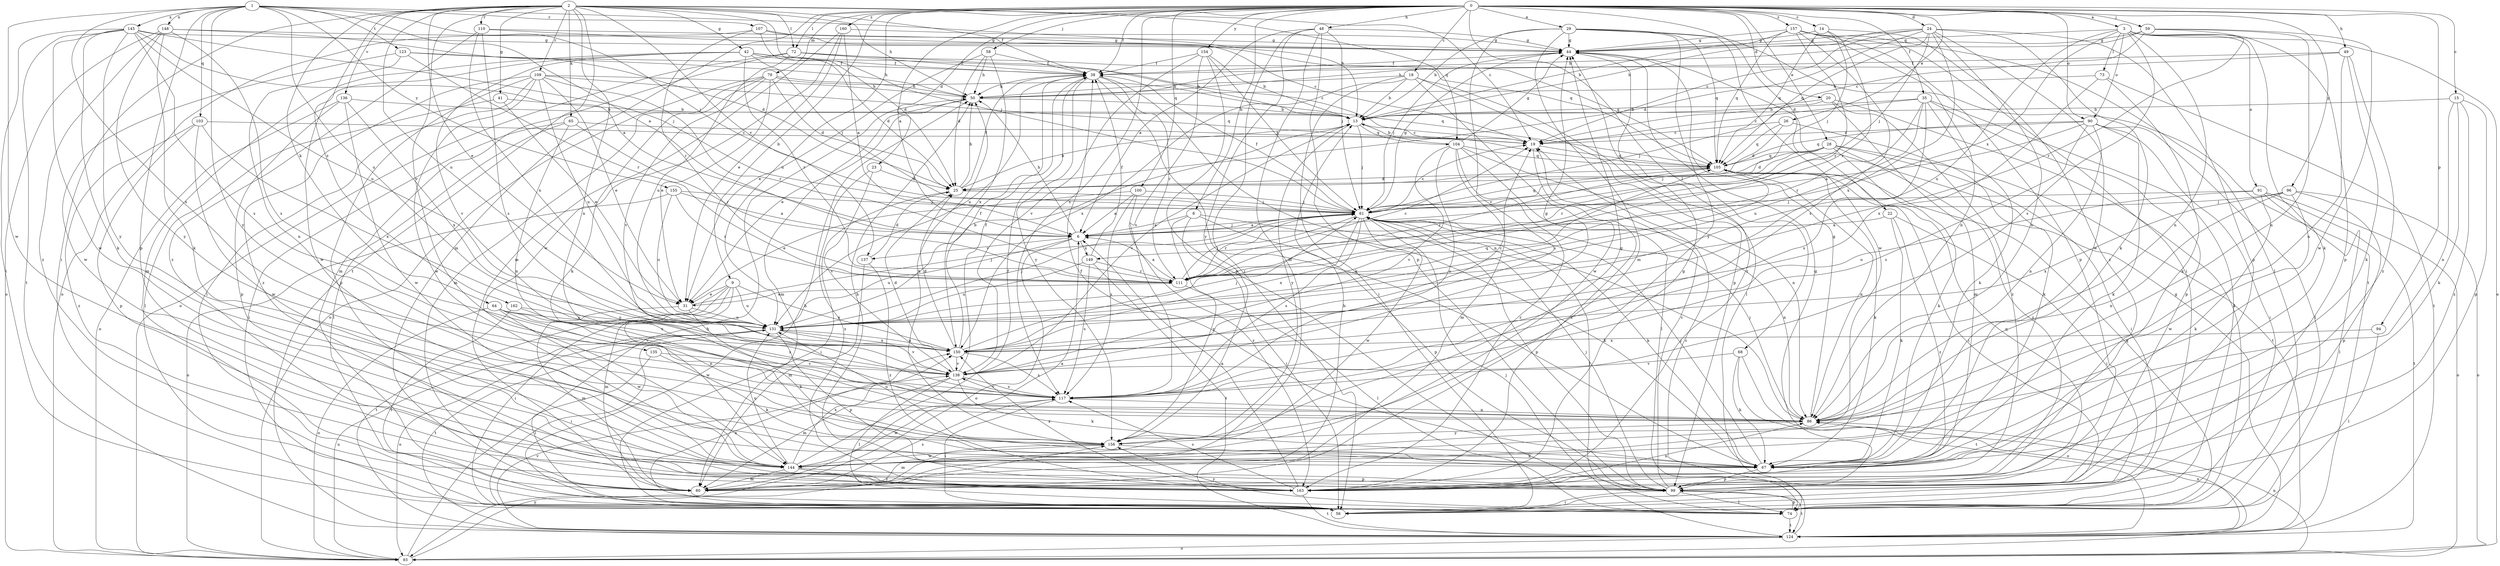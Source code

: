 strict digraph  {
0;
1;
2;
3;
6;
8;
9;
13;
14;
15;
18;
19;
20;
22;
23;
24;
25;
26;
28;
29;
31;
35;
38;
41;
42;
44;
48;
49;
50;
56;
58;
59;
61;
64;
65;
67;
68;
72;
73;
74;
79;
80;
86;
90;
91;
93;
94;
96;
99;
100;
103;
104;
105;
107;
109;
110;
111;
117;
123;
124;
131;
135;
136;
137;
138;
144;
145;
148;
149;
150;
154;
155;
156;
157;
160;
162;
163;
0 -> 3  [label=a];
0 -> 6  [label=a];
0 -> 8  [label=b];
0 -> 9  [label=b];
0 -> 14  [label=c];
0 -> 15  [label=c];
0 -> 18  [label=c];
0 -> 20  [label=d];
0 -> 22  [label=d];
0 -> 23  [label=d];
0 -> 24  [label=d];
0 -> 26  [label=e];
0 -> 28  [label=e];
0 -> 29  [label=e];
0 -> 35  [label=f];
0 -> 38  [label=f];
0 -> 48  [label=h];
0 -> 49  [label=h];
0 -> 58  [label=j];
0 -> 59  [label=j];
0 -> 68  [label=l];
0 -> 72  [label=l];
0 -> 79  [label=m];
0 -> 80  [label=m];
0 -> 90  [label=o];
0 -> 94  [label=p];
0 -> 96  [label=p];
0 -> 100  [label=q];
0 -> 117  [label=s];
0 -> 131  [label=u];
0 -> 154  [label=y];
0 -> 157  [label=z];
0 -> 160  [label=z];
1 -> 6  [label=a];
1 -> 13  [label=b];
1 -> 61  [label=j];
1 -> 99  [label=p];
1 -> 103  [label=q];
1 -> 107  [label=r];
1 -> 117  [label=s];
1 -> 123  [label=t];
1 -> 131  [label=u];
1 -> 144  [label=w];
1 -> 145  [label=x];
1 -> 148  [label=x];
1 -> 155  [label=y];
1 -> 156  [label=y];
2 -> 19  [label=c];
2 -> 31  [label=e];
2 -> 38  [label=f];
2 -> 41  [label=g];
2 -> 42  [label=g];
2 -> 50  [label=h];
2 -> 56  [label=i];
2 -> 61  [label=j];
2 -> 64  [label=k];
2 -> 65  [label=k];
2 -> 72  [label=l];
2 -> 86  [label=n];
2 -> 104  [label=q];
2 -> 109  [label=r];
2 -> 110  [label=r];
2 -> 124  [label=t];
2 -> 131  [label=u];
2 -> 135  [label=v];
2 -> 136  [label=v];
2 -> 137  [label=v];
2 -> 162  [label=z];
3 -> 44  [label=g];
3 -> 67  [label=k];
3 -> 73  [label=l];
3 -> 86  [label=n];
3 -> 90  [label=o];
3 -> 91  [label=o];
3 -> 93  [label=o];
3 -> 99  [label=p];
3 -> 117  [label=s];
3 -> 131  [label=u];
3 -> 149  [label=x];
6 -> 50  [label=h];
6 -> 61  [label=j];
6 -> 93  [label=o];
6 -> 131  [label=u];
6 -> 137  [label=v];
6 -> 149  [label=x];
8 -> 6  [label=a];
8 -> 56  [label=i];
8 -> 67  [label=k];
8 -> 99  [label=p];
8 -> 156  [label=y];
9 -> 31  [label=e];
9 -> 56  [label=i];
9 -> 80  [label=m];
9 -> 124  [label=t];
9 -> 131  [label=u];
9 -> 144  [label=w];
9 -> 150  [label=x];
13 -> 19  [label=c];
13 -> 61  [label=j];
13 -> 104  [label=q];
13 -> 138  [label=v];
13 -> 156  [label=y];
14 -> 44  [label=g];
14 -> 61  [label=j];
14 -> 105  [label=q];
14 -> 111  [label=r];
14 -> 163  [label=z];
15 -> 13  [label=b];
15 -> 67  [label=k];
15 -> 86  [label=n];
15 -> 99  [label=p];
15 -> 163  [label=z];
18 -> 13  [label=b];
18 -> 50  [label=h];
18 -> 56  [label=i];
18 -> 74  [label=l];
18 -> 99  [label=p];
18 -> 144  [label=w];
18 -> 150  [label=x];
19 -> 105  [label=q];
19 -> 163  [label=z];
20 -> 13  [label=b];
20 -> 61  [label=j];
20 -> 74  [label=l];
20 -> 80  [label=m];
20 -> 163  [label=z];
22 -> 6  [label=a];
22 -> 56  [label=i];
22 -> 67  [label=k];
22 -> 163  [label=z];
23 -> 25  [label=d];
23 -> 138  [label=v];
23 -> 163  [label=z];
24 -> 13  [label=b];
24 -> 19  [label=c];
24 -> 25  [label=d];
24 -> 44  [label=g];
24 -> 61  [label=j];
24 -> 67  [label=k];
24 -> 86  [label=n];
24 -> 99  [label=p];
24 -> 105  [label=q];
24 -> 144  [label=w];
24 -> 150  [label=x];
25 -> 13  [label=b];
25 -> 38  [label=f];
25 -> 50  [label=h];
25 -> 56  [label=i];
25 -> 61  [label=j];
26 -> 19  [label=c];
26 -> 25  [label=d];
26 -> 67  [label=k];
26 -> 105  [label=q];
28 -> 25  [label=d];
28 -> 56  [label=i];
28 -> 61  [label=j];
28 -> 67  [label=k];
28 -> 105  [label=q];
28 -> 111  [label=r];
28 -> 124  [label=t];
28 -> 163  [label=z];
29 -> 13  [label=b];
29 -> 44  [label=g];
29 -> 80  [label=m];
29 -> 105  [label=q];
29 -> 124  [label=t];
29 -> 138  [label=v];
29 -> 144  [label=w];
29 -> 156  [label=y];
31 -> 61  [label=j];
31 -> 67  [label=k];
31 -> 80  [label=m];
31 -> 131  [label=u];
35 -> 13  [label=b];
35 -> 19  [label=c];
35 -> 56  [label=i];
35 -> 67  [label=k];
35 -> 99  [label=p];
35 -> 111  [label=r];
35 -> 117  [label=s];
35 -> 131  [label=u];
38 -> 50  [label=h];
38 -> 67  [label=k];
38 -> 86  [label=n];
38 -> 111  [label=r];
38 -> 131  [label=u];
38 -> 156  [label=y];
41 -> 13  [label=b];
41 -> 31  [label=e];
41 -> 74  [label=l];
42 -> 19  [label=c];
42 -> 25  [label=d];
42 -> 38  [label=f];
42 -> 61  [label=j];
42 -> 80  [label=m];
42 -> 111  [label=r];
42 -> 138  [label=v];
42 -> 144  [label=w];
44 -> 38  [label=f];
44 -> 61  [label=j];
44 -> 163  [label=z];
48 -> 6  [label=a];
48 -> 44  [label=g];
48 -> 56  [label=i];
48 -> 61  [label=j];
48 -> 80  [label=m];
48 -> 99  [label=p];
48 -> 156  [label=y];
49 -> 38  [label=f];
49 -> 50  [label=h];
49 -> 67  [label=k];
49 -> 86  [label=n];
49 -> 163  [label=z];
50 -> 13  [label=b];
50 -> 31  [label=e];
50 -> 80  [label=m];
56 -> 50  [label=h];
56 -> 150  [label=x];
58 -> 25  [label=d];
58 -> 31  [label=e];
58 -> 38  [label=f];
58 -> 50  [label=h];
58 -> 150  [label=x];
59 -> 19  [label=c];
59 -> 44  [label=g];
59 -> 50  [label=h];
59 -> 86  [label=n];
59 -> 111  [label=r];
59 -> 144  [label=w];
61 -> 6  [label=a];
61 -> 19  [label=c];
61 -> 38  [label=f];
61 -> 44  [label=g];
61 -> 67  [label=k];
61 -> 74  [label=l];
61 -> 86  [label=n];
61 -> 99  [label=p];
61 -> 105  [label=q];
61 -> 111  [label=r];
61 -> 117  [label=s];
61 -> 144  [label=w];
61 -> 150  [label=x];
64 -> 86  [label=n];
64 -> 93  [label=o];
64 -> 131  [label=u];
64 -> 138  [label=v];
64 -> 144  [label=w];
64 -> 150  [label=x];
65 -> 19  [label=c];
65 -> 56  [label=i];
65 -> 74  [label=l];
65 -> 86  [label=n];
65 -> 111  [label=r];
67 -> 38  [label=f];
67 -> 61  [label=j];
67 -> 99  [label=p];
68 -> 67  [label=k];
68 -> 93  [label=o];
68 -> 124  [label=t];
68 -> 138  [label=v];
72 -> 13  [label=b];
72 -> 38  [label=f];
72 -> 80  [label=m];
72 -> 93  [label=o];
72 -> 105  [label=q];
72 -> 131  [label=u];
73 -> 50  [label=h];
73 -> 67  [label=k];
73 -> 124  [label=t];
73 -> 150  [label=x];
74 -> 99  [label=p];
74 -> 105  [label=q];
74 -> 124  [label=t];
74 -> 156  [label=y];
79 -> 25  [label=d];
79 -> 31  [label=e];
79 -> 50  [label=h];
79 -> 67  [label=k];
79 -> 80  [label=m];
79 -> 93  [label=o];
79 -> 105  [label=q];
79 -> 138  [label=v];
80 -> 6  [label=a];
80 -> 13  [label=b];
80 -> 117  [label=s];
86 -> 44  [label=g];
86 -> 61  [label=j];
86 -> 156  [label=y];
90 -> 6  [label=a];
90 -> 19  [label=c];
90 -> 56  [label=i];
90 -> 67  [label=k];
90 -> 74  [label=l];
90 -> 86  [label=n];
90 -> 105  [label=q];
90 -> 117  [label=s];
91 -> 61  [label=j];
91 -> 67  [label=k];
91 -> 74  [label=l];
91 -> 93  [label=o];
91 -> 124  [label=t];
91 -> 131  [label=u];
93 -> 50  [label=h];
93 -> 86  [label=n];
93 -> 131  [label=u];
93 -> 156  [label=y];
94 -> 74  [label=l];
94 -> 150  [label=x];
96 -> 61  [label=j];
96 -> 86  [label=n];
96 -> 93  [label=o];
96 -> 99  [label=p];
96 -> 144  [label=w];
96 -> 150  [label=x];
99 -> 19  [label=c];
99 -> 44  [label=g];
99 -> 56  [label=i];
99 -> 61  [label=j];
99 -> 74  [label=l];
99 -> 105  [label=q];
99 -> 124  [label=t];
100 -> 6  [label=a];
100 -> 31  [label=e];
100 -> 61  [label=j];
100 -> 117  [label=s];
100 -> 163  [label=z];
103 -> 19  [label=c];
103 -> 99  [label=p];
103 -> 144  [label=w];
103 -> 150  [label=x];
103 -> 163  [label=z];
104 -> 13  [label=b];
104 -> 44  [label=g];
104 -> 74  [label=l];
104 -> 80  [label=m];
104 -> 86  [label=n];
104 -> 105  [label=q];
104 -> 117  [label=s];
104 -> 138  [label=v];
104 -> 163  [label=z];
105 -> 25  [label=d];
105 -> 56  [label=i];
105 -> 67  [label=k];
105 -> 86  [label=n];
105 -> 111  [label=r];
105 -> 131  [label=u];
107 -> 19  [label=c];
107 -> 25  [label=d];
107 -> 44  [label=g];
107 -> 93  [label=o];
107 -> 111  [label=r];
109 -> 31  [label=e];
109 -> 50  [label=h];
109 -> 74  [label=l];
109 -> 99  [label=p];
109 -> 105  [label=q];
109 -> 111  [label=r];
109 -> 131  [label=u];
109 -> 144  [label=w];
109 -> 163  [label=z];
110 -> 44  [label=g];
110 -> 105  [label=q];
110 -> 117  [label=s];
110 -> 150  [label=x];
110 -> 163  [label=z];
111 -> 6  [label=a];
111 -> 19  [label=c];
111 -> 31  [label=e];
111 -> 61  [label=j];
111 -> 74  [label=l];
117 -> 56  [label=i];
117 -> 86  [label=n];
117 -> 138  [label=v];
117 -> 144  [label=w];
123 -> 38  [label=f];
123 -> 50  [label=h];
123 -> 86  [label=n];
123 -> 111  [label=r];
123 -> 144  [label=w];
124 -> 19  [label=c];
124 -> 44  [label=g];
124 -> 61  [label=j];
124 -> 86  [label=n];
124 -> 93  [label=o];
124 -> 138  [label=v];
131 -> 13  [label=b];
131 -> 56  [label=i];
131 -> 61  [label=j];
131 -> 93  [label=o];
131 -> 99  [label=p];
131 -> 105  [label=q];
131 -> 124  [label=t];
131 -> 138  [label=v];
131 -> 150  [label=x];
135 -> 67  [label=k];
135 -> 74  [label=l];
135 -> 138  [label=v];
136 -> 13  [label=b];
136 -> 93  [label=o];
136 -> 99  [label=p];
136 -> 144  [label=w];
136 -> 150  [label=x];
137 -> 25  [label=d];
137 -> 80  [label=m];
137 -> 163  [label=z];
138 -> 25  [label=d];
138 -> 38  [label=f];
138 -> 44  [label=g];
138 -> 67  [label=k];
138 -> 74  [label=l];
138 -> 80  [label=m];
138 -> 117  [label=s];
144 -> 38  [label=f];
144 -> 80  [label=m];
144 -> 99  [label=p];
144 -> 131  [label=u];
144 -> 150  [label=x];
144 -> 163  [label=z];
145 -> 6  [label=a];
145 -> 44  [label=g];
145 -> 56  [label=i];
145 -> 61  [label=j];
145 -> 67  [label=k];
145 -> 117  [label=s];
145 -> 124  [label=t];
145 -> 131  [label=u];
145 -> 144  [label=w];
145 -> 156  [label=y];
148 -> 25  [label=d];
148 -> 44  [label=g];
148 -> 67  [label=k];
148 -> 93  [label=o];
148 -> 117  [label=s];
148 -> 156  [label=y];
148 -> 163  [label=z];
149 -> 38  [label=f];
149 -> 111  [label=r];
149 -> 117  [label=s];
149 -> 124  [label=t];
149 -> 131  [label=u];
150 -> 19  [label=c];
150 -> 25  [label=d];
150 -> 38  [label=f];
150 -> 61  [label=j];
150 -> 117  [label=s];
150 -> 131  [label=u];
150 -> 138  [label=v];
154 -> 13  [label=b];
154 -> 38  [label=f];
154 -> 61  [label=j];
154 -> 99  [label=p];
154 -> 117  [label=s];
154 -> 138  [label=v];
155 -> 6  [label=a];
155 -> 61  [label=j];
155 -> 93  [label=o];
155 -> 111  [label=r];
155 -> 131  [label=u];
156 -> 44  [label=g];
156 -> 50  [label=h];
156 -> 67  [label=k];
156 -> 80  [label=m];
156 -> 131  [label=u];
156 -> 144  [label=w];
157 -> 13  [label=b];
157 -> 44  [label=g];
157 -> 56  [label=i];
157 -> 74  [label=l];
157 -> 86  [label=n];
157 -> 99  [label=p];
157 -> 105  [label=q];
157 -> 111  [label=r];
157 -> 117  [label=s];
160 -> 6  [label=a];
160 -> 31  [label=e];
160 -> 44  [label=g];
160 -> 80  [label=m];
160 -> 144  [label=w];
162 -> 74  [label=l];
162 -> 117  [label=s];
162 -> 131  [label=u];
163 -> 6  [label=a];
163 -> 44  [label=g];
163 -> 50  [label=h];
163 -> 86  [label=n];
163 -> 117  [label=s];
163 -> 124  [label=t];
163 -> 150  [label=x];
}
